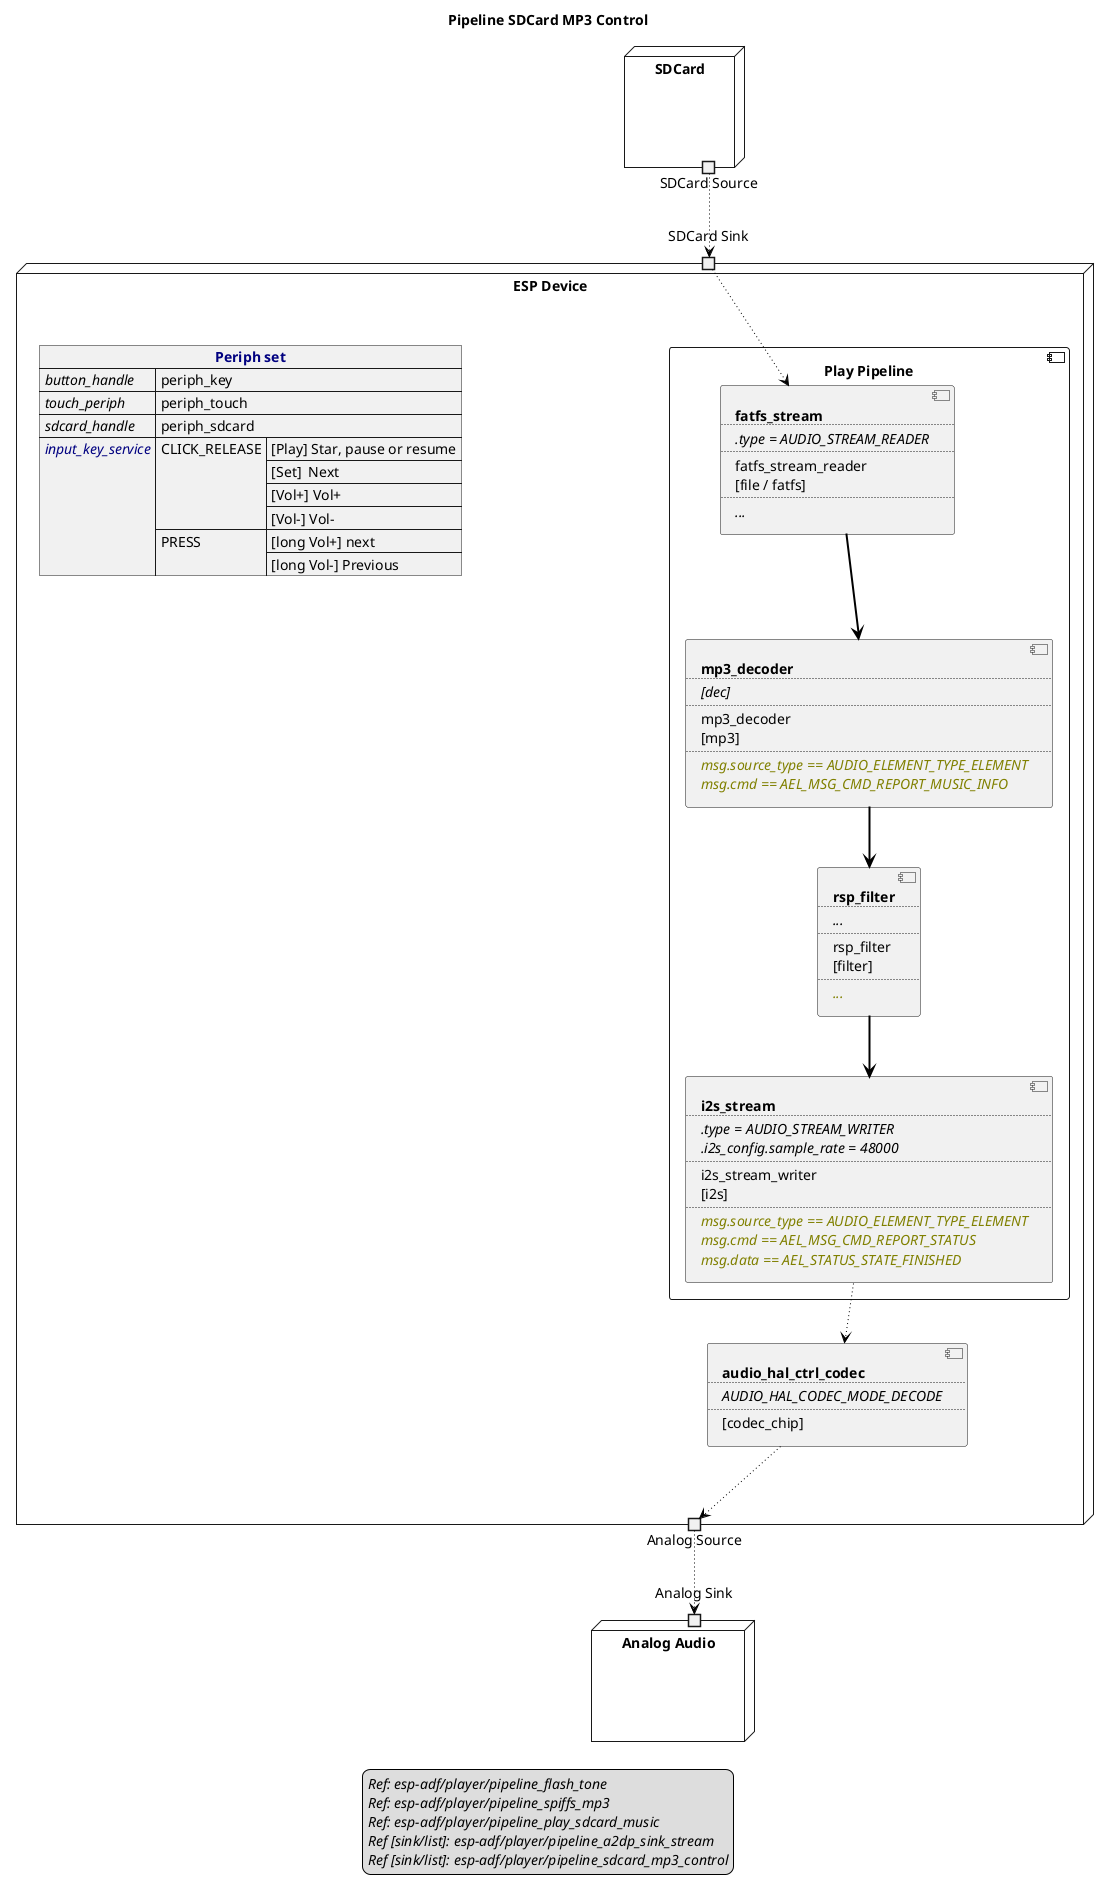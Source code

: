 ﻿@startuml pipeline_sdcard_mp3_control
title Pipeline SDCard MP3 Control
allowmixing

legend
//Ref: esp-adf/player/pipeline_flash_tone//
//Ref: esp-adf/player/pipeline_spiffs_mp3//
//Ref: esp-adf/player/pipeline_play_sdcard_music//
//Ref [sink/list]: esp-adf/player/pipeline_a2dp_sink_stream//
//Ref [sink/list]: esp-adf/player/pipeline_sdcard_mp3_control//
end legend

node "SDCard" as SDCard {
    portout "SDCard Source" as SdcardSource
}

node "ESP Device" as ESPDevice {
    json "<b><color navy>Periph set" as periph_set {
        "<i>button_handle": "periph_key",
        "<i>touch_periph": "periph_touch",
        "<i>sdcard_handle" : "periph_sdcard",
        "<i><color navy>input_key_service" : {
            "CLICK_RELEASE":["[Play] Star, pause or resume", 
                             "[Set]  Next",
                             "[Vol+] Vol+",
                             "[Vol-] Vol-"
            ],
            "PRESS":["[long Vol+] next",
                     "[long Vol-] Previous"
            ]
        }
    }

    portin "SDCard Sink" as SdcardSink

    component "Play Pipeline" as PlayPipeline {

        component FatfsStream [
            <b>fatfs_stream
            ....
            <i>.type = AUDIO_STREAM_READER
            ....
            fatfs_stream_reader
            [file / fatfs]
            ....
            <i>...
        ]

        component Mp3Decoder [
            <b>mp3_decoder
            ....
            <i>[dec]
            ....
            mp3_decoder
            [mp3]
            ....
            <i><color olive>msg.source_type == AUDIO_ELEMENT_TYPE_ELEMENT
            <i><color olive>msg.cmd == AEL_MSG_CMD_REPORT_MUSIC_INFO
        ]

        component RspFilter [
            <b>rsp_filter
            ....
            <i>...
            ....
            rsp_filter
            [filter]
            ....
            <i><color olive>...
        ]

        component I2SStream [
            <b>i2s_stream
            ....
            <i>.type = AUDIO_STREAM_WRITER
            <i>.i2s_config.sample_rate = 48000
            ....
            i2s_stream_writer
            [i2s]
            ....
            <i><color olive>msg.source_type == AUDIO_ELEMENT_TYPE_ELEMENT
            <i><color olive>msg.cmd == AEL_MSG_CMD_REPORT_STATUS
            <i><color olive>msg.data == AEL_STATUS_STATE_FINISHED
        ]
    }

    component HALCodec [
        <b>audio_hal_ctrl_codec
        ....
        <i>AUDIO_HAL_CODEC_MODE_DECODE
        ....
        [codec_chip]
    ]

    portout "Analog Source" as AnalogSource
} 

node "Analog Audio" as AnalogAudio  {
    portin "Analog Sink" as AnalogSink
}

SdcardSource --> SdcardSink     #line:black;line.dotted;text:black

SdcardSink --> FatfsStream      #line:black;line.dotted;text:black
FatfsStream--> Mp3Decoder       #line:black;line.bold;text:black
Mp3Decoder --> RspFilter        #line:black;line.bold;text:black
RspFilter  --> I2SStream        #line:black;line.bold;text:black
I2SStream  --> HALCodec         #line:black;line.dotted;text:black
HALCodec   --> AnalogSource     #line:black;line.dotted;text:black

AnalogSource --> AnalogSink     #line:black;line.dotted;text:black

@enduml
